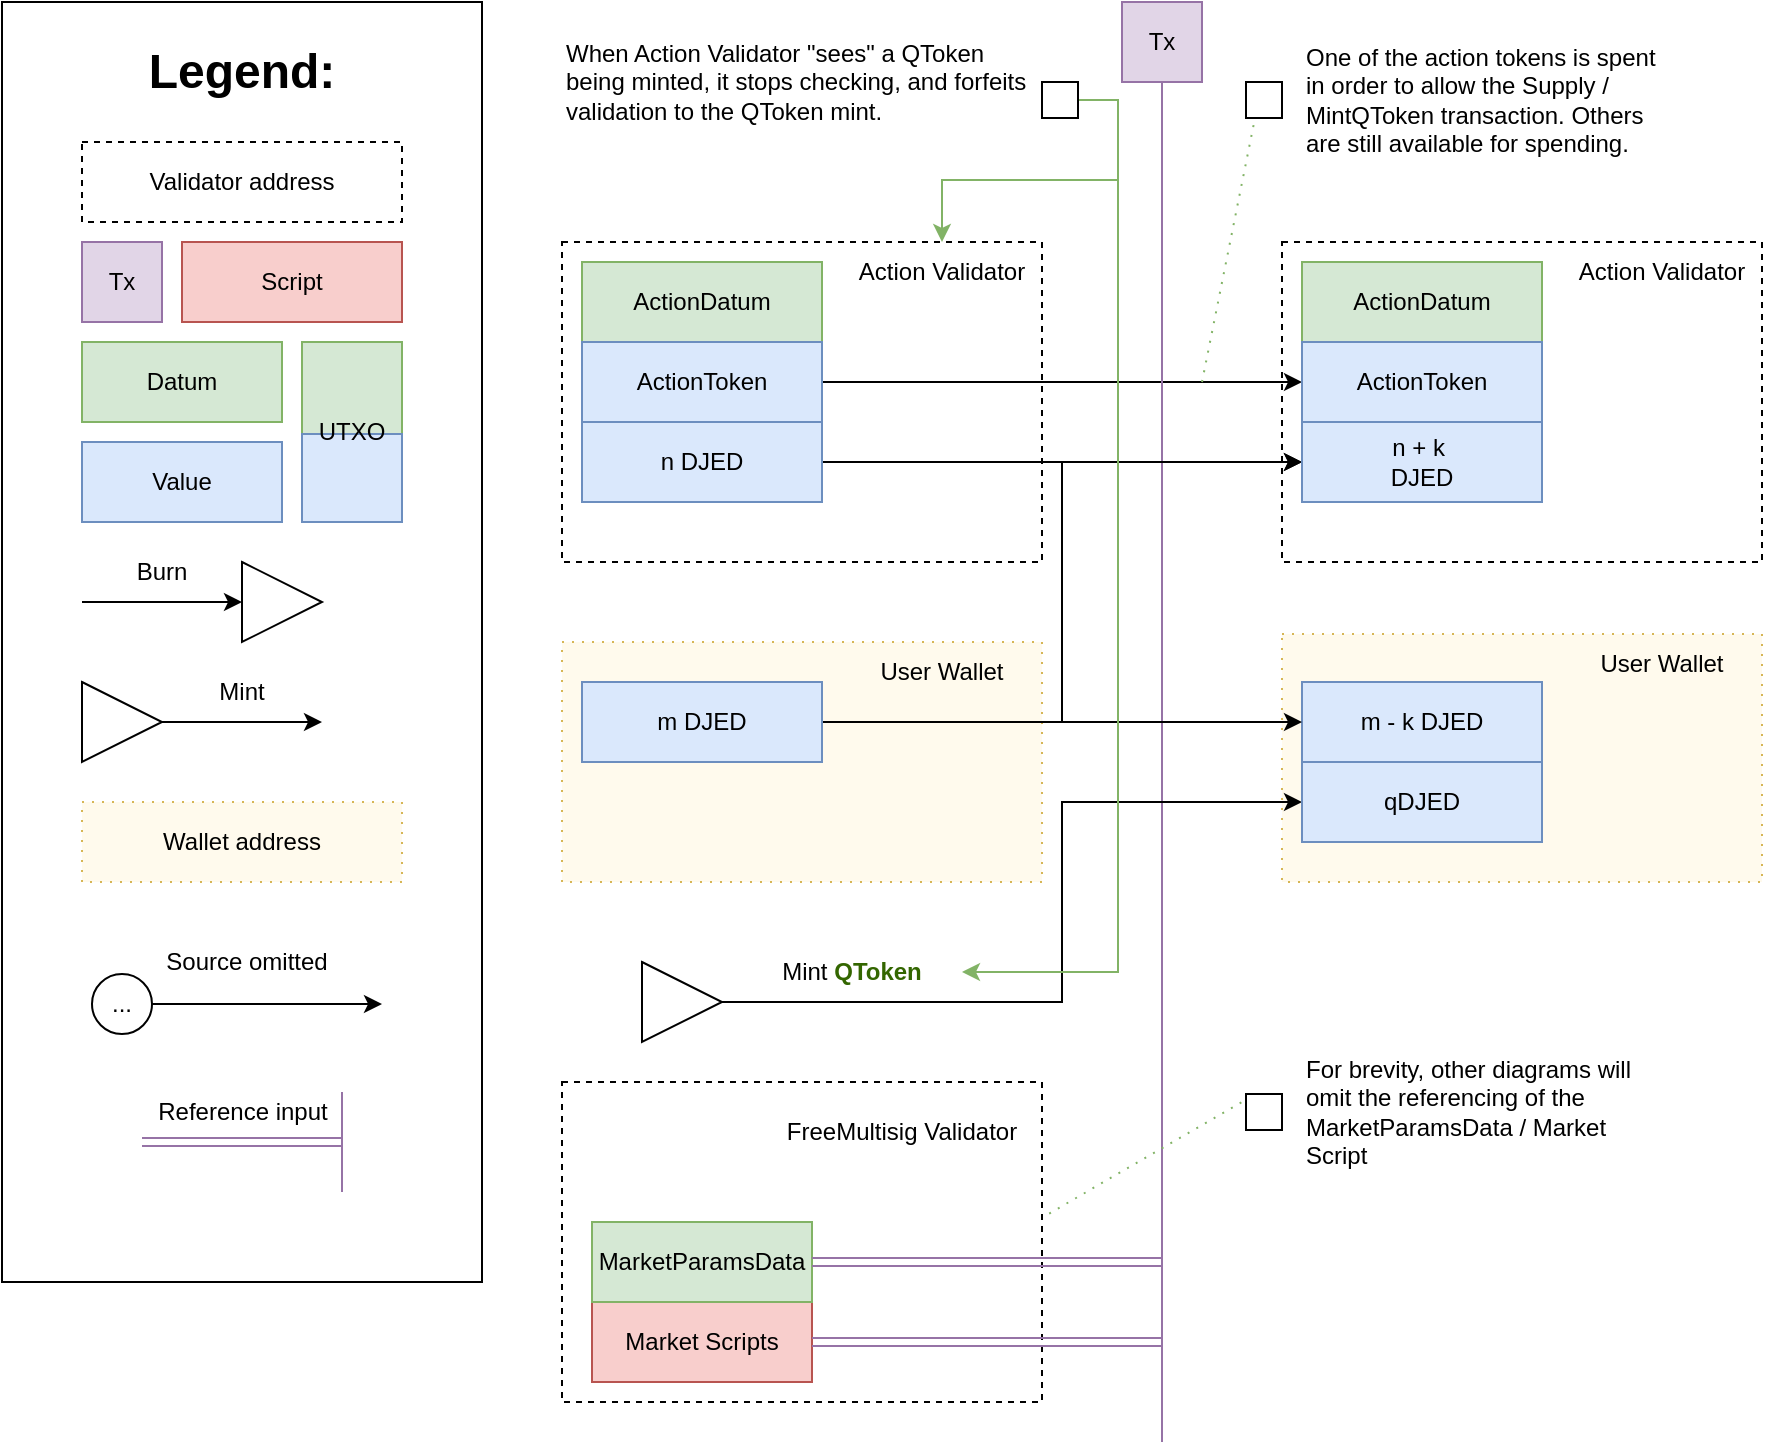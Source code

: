 <mxfile version="26.0.5">
  <diagram id="H6QaFsO8rmnWTCF_wPBy" name="Page-1">
    <mxGraphModel dx="372" dy="1038" grid="1" gridSize="10" guides="1" tooltips="1" connect="1" arrows="1" fold="1" page="1" pageScale="1" pageWidth="827" pageHeight="1169" math="0" shadow="0">
      <root>
        <mxCell id="0" />
        <mxCell id="1" parent="0" />
        <mxCell id="EeGm0gZwZ7Vt216GfbjX-38" value="" style="rounded=0;whiteSpace=wrap;html=1;fontSize=12;fillColor=none;dashed=1;horizontal=1;strokeColor=#000000;gradientColor=none;fontStyle=0" vertex="1" parent="1">
          <mxGeometry x="320" y="580" width="240" height="160" as="geometry" />
        </mxCell>
        <mxCell id="EeGm0gZwZ7Vt216GfbjX-18" value="" style="rounded=0;whiteSpace=wrap;html=1;fontSize=12;fillColor=#FFFAED;dashed=1;horizontal=1;dashPattern=1 4;strokeColor=#d6b656;" vertex="1" parent="1">
          <mxGeometry x="680" y="356" width="240" height="124" as="geometry" />
        </mxCell>
        <mxCell id="EeGm0gZwZ7Vt216GfbjX-16" value="" style="rounded=0;whiteSpace=wrap;html=1;fontSize=12;fillColor=#FFFAED;dashed=1;horizontal=1;dashPattern=1 4;strokeColor=#d6b656;" vertex="1" parent="1">
          <mxGeometry x="320" y="360" width="240" height="120" as="geometry" />
        </mxCell>
        <mxCell id="EeGm0gZwZ7Vt216GfbjX-5" value="" style="rounded=0;whiteSpace=wrap;html=1;fontSize=12;fillColor=none;dashed=1;horizontal=1;strokeColor=#000000;gradientColor=none;" vertex="1" parent="1">
          <mxGeometry x="320" y="160" width="240" height="160" as="geometry" />
        </mxCell>
        <mxCell id="tZ6FYn5pUXqPCZOTzb4P-23" value="" style="rounded=0;whiteSpace=wrap;html=1;fontSize=12;movable=0;resizable=0;rotatable=0;deletable=0;editable=0;locked=1;connectable=0;" parent="1" vertex="1">
          <mxGeometry x="40" y="40" width="240" height="640" as="geometry" />
        </mxCell>
        <mxCell id="tZ6FYn5pUXqPCZOTzb4P-2" value="Legend:" style="text;html=1;strokeColor=none;fillColor=none;align=center;verticalAlign=middle;whiteSpace=wrap;rounded=0;fontStyle=1;fontSize=24;" parent="1" vertex="1">
          <mxGeometry x="80" y="40" width="160" height="70" as="geometry" />
        </mxCell>
        <mxCell id="tZ6FYn5pUXqPCZOTzb4P-3" value="Validator address" style="rounded=0;whiteSpace=wrap;html=1;fontSize=12;fillColor=none;dashed=1;horizontal=1;strokeColor=#000000;gradientColor=none;" parent="1" vertex="1">
          <mxGeometry x="80" y="110" width="160" height="40" as="geometry" />
        </mxCell>
        <mxCell id="tZ6FYn5pUXqPCZOTzb4P-4" value="Tx" style="rounded=0;whiteSpace=wrap;html=1;fontSize=12;fillColor=#e1d5e7;horizontal=1;strokeColor=#9673a6;" parent="1" vertex="1">
          <mxGeometry x="80" y="160" width="40" height="40" as="geometry" />
        </mxCell>
        <mxCell id="tZ6FYn5pUXqPCZOTzb4P-5" value="&lt;div&gt;Datum&lt;/div&gt;" style="rounded=0;whiteSpace=wrap;html=1;fontSize=12;fillColor=#d5e8d4;horizontal=1;strokeColor=#82b366;" parent="1" vertex="1">
          <mxGeometry x="80" y="210" width="100" height="40" as="geometry" />
        </mxCell>
        <mxCell id="tZ6FYn5pUXqPCZOTzb4P-7" value="" style="rounded=0;whiteSpace=wrap;html=1;fontSize=12;fillColor=#d5e8d4;horizontal=1;strokeColor=#82b366;" parent="1" vertex="1">
          <mxGeometry x="190" y="210" width="50" height="46" as="geometry" />
        </mxCell>
        <mxCell id="tZ6FYn5pUXqPCZOTzb4P-8" value="Value" style="rounded=0;whiteSpace=wrap;html=1;fontSize=12;fillColor=#dae8fc;horizontal=1;strokeColor=#6c8ebf;" parent="1" vertex="1">
          <mxGeometry x="80" y="260" width="100" height="40" as="geometry" />
        </mxCell>
        <mxCell id="tZ6FYn5pUXqPCZOTzb4P-9" value="" style="rounded=0;whiteSpace=wrap;html=1;fontSize=12;fillColor=#dae8fc;horizontal=1;strokeColor=#6c8ebf;" parent="1" vertex="1">
          <mxGeometry x="190" y="256" width="50" height="44" as="geometry" />
        </mxCell>
        <mxCell id="tZ6FYn5pUXqPCZOTzb4P-10" value="UTXO" style="text;html=1;strokeColor=none;fillColor=none;align=center;verticalAlign=middle;whiteSpace=wrap;rounded=0;fontSize=12;" parent="1" vertex="1">
          <mxGeometry x="195" y="240" width="40" height="30" as="geometry" />
        </mxCell>
        <mxCell id="tZ6FYn5pUXqPCZOTzb4P-11" value="" style="triangle;whiteSpace=wrap;html=1;fontSize=12;strokeColor=default;fillColor=default;" parent="1" vertex="1">
          <mxGeometry x="160" y="320" width="40" height="40" as="geometry" />
        </mxCell>
        <mxCell id="tZ6FYn5pUXqPCZOTzb4P-14" value="" style="endArrow=classic;html=1;rounded=0;fontSize=12;entryX=0;entryY=0.5;entryDx=0;entryDy=0;" parent="1" target="tZ6FYn5pUXqPCZOTzb4P-11" edge="1">
          <mxGeometry width="50" height="50" relative="1" as="geometry">
            <mxPoint x="80" y="340" as="sourcePoint" />
            <mxPoint x="130" y="360" as="targetPoint" />
          </mxGeometry>
        </mxCell>
        <mxCell id="tZ6FYn5pUXqPCZOTzb4P-15" value="Burn" style="text;html=1;strokeColor=none;fillColor=none;align=center;verticalAlign=middle;whiteSpace=wrap;rounded=0;fontSize=12;" parent="1" vertex="1">
          <mxGeometry x="90" y="310" width="60" height="30" as="geometry" />
        </mxCell>
        <mxCell id="tZ6FYn5pUXqPCZOTzb4P-16" value="" style="triangle;whiteSpace=wrap;html=1;fontSize=12;strokeColor=default;fillColor=default;" parent="1" vertex="1">
          <mxGeometry x="80" y="380" width="40" height="40" as="geometry" />
        </mxCell>
        <mxCell id="tZ6FYn5pUXqPCZOTzb4P-19" value="" style="endArrow=classic;html=1;rounded=0;fontSize=12;exitX=1;exitY=0.5;exitDx=0;exitDy=0;" parent="1" source="tZ6FYn5pUXqPCZOTzb4P-16" edge="1">
          <mxGeometry width="50" height="50" relative="1" as="geometry">
            <mxPoint x="160" y="440" as="sourcePoint" />
            <mxPoint x="200" y="400" as="targetPoint" />
          </mxGeometry>
        </mxCell>
        <mxCell id="tZ6FYn5pUXqPCZOTzb4P-20" value="Mint" style="text;html=1;strokeColor=none;fillColor=none;align=center;verticalAlign=middle;whiteSpace=wrap;rounded=0;fontSize=12;" parent="1" vertex="1">
          <mxGeometry x="130" y="370" width="60" height="30" as="geometry" />
        </mxCell>
        <mxCell id="tZ6FYn5pUXqPCZOTzb4P-22" value="Wallet address" style="rounded=0;whiteSpace=wrap;html=1;fontSize=12;fillColor=#FFFAED;dashed=1;horizontal=1;dashPattern=1 4;strokeColor=#d6b656;" parent="1" vertex="1">
          <mxGeometry x="80" y="440" width="160" height="40" as="geometry" />
        </mxCell>
        <mxCell id="tZ6FYn5pUXqPCZOTzb4P-33" style="edgeStyle=orthogonalEdgeStyle;rounded=0;orthogonalLoop=1;jettySize=auto;html=1;exitX=1;exitY=0.5;exitDx=0;exitDy=0;fontSize=12;" parent="1" source="tZ6FYn5pUXqPCZOTzb4P-28" edge="1">
          <mxGeometry relative="1" as="geometry">
            <mxPoint x="230" y="541" as="targetPoint" />
          </mxGeometry>
        </mxCell>
        <mxCell id="tZ6FYn5pUXqPCZOTzb4P-28" value="..." style="ellipse;whiteSpace=wrap;html=1;aspect=fixed;fontSize=12;strokeColor=#000000;fillColor=none;gradientColor=none;" parent="1" vertex="1">
          <mxGeometry x="85" y="526" width="30" height="30" as="geometry" />
        </mxCell>
        <mxCell id="tZ6FYn5pUXqPCZOTzb4P-34" value="Source omitted" style="text;html=1;strokeColor=none;fillColor=none;align=center;verticalAlign=middle;whiteSpace=wrap;rounded=0;fontSize=12;" parent="1" vertex="1">
          <mxGeometry x="115" y="510" width="95" height="20" as="geometry" />
        </mxCell>
        <mxCell id="b7pU6-MSUaova8gma20N-1" value="Script" style="rounded=0;whiteSpace=wrap;html=1;fontSize=12;fillColor=#f8cecc;horizontal=1;strokeColor=#b85450;" parent="1" vertex="1">
          <mxGeometry x="130" y="160" width="110" height="40" as="geometry" />
        </mxCell>
        <mxCell id="b7pU6-MSUaova8gma20N-3" value="" style="endArrow=none;html=1;rounded=0;fillColor=#e1d5e7;strokeColor=#9673a6;" parent="1" edge="1">
          <mxGeometry width="50" height="50" relative="1" as="geometry">
            <mxPoint x="210" y="635" as="sourcePoint" />
            <mxPoint x="210" y="585" as="targetPoint" />
          </mxGeometry>
        </mxCell>
        <mxCell id="b7pU6-MSUaova8gma20N-4" value="" style="shape=link;html=1;rounded=0;fillColor=#e1d5e7;strokeColor=#9673a6;" parent="1" edge="1">
          <mxGeometry width="100" relative="1" as="geometry">
            <mxPoint x="110" y="610" as="sourcePoint" />
            <mxPoint x="210" y="610" as="targetPoint" />
          </mxGeometry>
        </mxCell>
        <mxCell id="b7pU6-MSUaova8gma20N-5" value="Reference input" style="text;html=1;strokeColor=none;fillColor=none;align=center;verticalAlign=middle;whiteSpace=wrap;rounded=0;fontSize=12;" parent="1" vertex="1">
          <mxGeometry x="112.5" y="585" width="95" height="20" as="geometry" />
        </mxCell>
        <mxCell id="EeGm0gZwZ7Vt216GfbjX-2" value="ActionDatum" style="rounded=0;whiteSpace=wrap;html=1;fontSize=12;fillColor=#d5e8d4;horizontal=1;strokeColor=#82b366;" vertex="1" parent="1">
          <mxGeometry x="330" y="170" width="120" height="40" as="geometry" />
        </mxCell>
        <mxCell id="EeGm0gZwZ7Vt216GfbjX-31" style="edgeStyle=orthogonalEdgeStyle;rounded=0;orthogonalLoop=1;jettySize=auto;html=1;entryX=0;entryY=0.5;entryDx=0;entryDy=0;" edge="1" parent="1" source="EeGm0gZwZ7Vt216GfbjX-3" target="EeGm0gZwZ7Vt216GfbjX-27">
          <mxGeometry relative="1" as="geometry" />
        </mxCell>
        <mxCell id="EeGm0gZwZ7Vt216GfbjX-3" value="ActionToken" style="rounded=0;whiteSpace=wrap;html=1;fontSize=12;fillColor=#dae8fc;horizontal=1;strokeColor=#6c8ebf;" vertex="1" parent="1">
          <mxGeometry x="330" y="210" width="120" height="40" as="geometry" />
        </mxCell>
        <mxCell id="EeGm0gZwZ7Vt216GfbjX-7" value="Action Validator" style="text;html=1;align=center;verticalAlign=middle;whiteSpace=wrap;rounded=0;" vertex="1" parent="1">
          <mxGeometry x="460" y="160" width="100" height="30" as="geometry" />
        </mxCell>
        <mxCell id="EeGm0gZwZ7Vt216GfbjX-32" style="edgeStyle=orthogonalEdgeStyle;rounded=0;orthogonalLoop=1;jettySize=auto;html=1;entryX=0;entryY=0.5;entryDx=0;entryDy=0;" edge="1" parent="1" source="EeGm0gZwZ7Vt216GfbjX-8" target="EeGm0gZwZ7Vt216GfbjX-29">
          <mxGeometry relative="1" as="geometry" />
        </mxCell>
        <mxCell id="EeGm0gZwZ7Vt216GfbjX-8" value="n DJED" style="rounded=0;whiteSpace=wrap;html=1;fontSize=12;fillColor=#dae8fc;horizontal=1;strokeColor=#6c8ebf;" vertex="1" parent="1">
          <mxGeometry x="330" y="250" width="120" height="40" as="geometry" />
        </mxCell>
        <mxCell id="EeGm0gZwZ7Vt216GfbjX-9" value="Tx" style="rounded=0;whiteSpace=wrap;html=1;fillColor=#e1d5e7;strokeColor=#9673a6;" vertex="1" parent="1">
          <mxGeometry x="600" y="40" width="40" height="40" as="geometry" />
        </mxCell>
        <mxCell id="EeGm0gZwZ7Vt216GfbjX-10" value="" style="endArrow=none;html=1;rounded=0;entryX=0.5;entryY=1;entryDx=0;entryDy=0;fillColor=#e1d5e7;strokeColor=#9673a6;" edge="1" parent="1" target="EeGm0gZwZ7Vt216GfbjX-9">
          <mxGeometry width="50" height="50" relative="1" as="geometry">
            <mxPoint x="620" y="760" as="sourcePoint" />
            <mxPoint x="620" y="130" as="targetPoint" />
          </mxGeometry>
        </mxCell>
        <mxCell id="EeGm0gZwZ7Vt216GfbjX-13" style="edgeStyle=orthogonalEdgeStyle;rounded=0;orthogonalLoop=1;jettySize=auto;html=1;entryX=0;entryY=0.5;entryDx=0;entryDy=0;exitX=1;exitY=0.5;exitDx=0;exitDy=0;" edge="1" parent="1" source="EeGm0gZwZ7Vt216GfbjX-12" target="EeGm0gZwZ7Vt216GfbjX-20">
          <mxGeometry relative="1" as="geometry">
            <mxPoint x="760" y="640" as="targetPoint" />
            <Array as="points">
              <mxPoint x="570" y="540" />
              <mxPoint x="570" y="440" />
            </Array>
          </mxGeometry>
        </mxCell>
        <mxCell id="EeGm0gZwZ7Vt216GfbjX-12" value="" style="triangle;whiteSpace=wrap;html=1;fontSize=12;strokeColor=default;fillColor=default;" vertex="1" parent="1">
          <mxGeometry x="360" y="520" width="40" height="40" as="geometry" />
        </mxCell>
        <mxCell id="EeGm0gZwZ7Vt216GfbjX-14" value="Mint &lt;span style=&quot;color: rgb(51, 102, 0);&quot;&gt;&lt;b&gt;QToken&lt;/b&gt;&lt;/span&gt;" style="text;html=1;align=center;verticalAlign=middle;whiteSpace=wrap;rounded=0;" vertex="1" parent="1">
          <mxGeometry x="410" y="510" width="110" height="30" as="geometry" />
        </mxCell>
        <mxCell id="EeGm0gZwZ7Vt216GfbjX-17" value="User Wallet" style="text;html=1;align=center;verticalAlign=middle;whiteSpace=wrap;rounded=0;" vertex="1" parent="1">
          <mxGeometry x="460" y="360" width="100" height="30" as="geometry" />
        </mxCell>
        <mxCell id="EeGm0gZwZ7Vt216GfbjX-19" value="User Wallet" style="text;html=1;align=center;verticalAlign=middle;whiteSpace=wrap;rounded=0;" vertex="1" parent="1">
          <mxGeometry x="820" y="356" width="100" height="30" as="geometry" />
        </mxCell>
        <mxCell id="EeGm0gZwZ7Vt216GfbjX-20" value="qDJED" style="rounded=0;whiteSpace=wrap;html=1;fontSize=12;fillColor=#dae8fc;horizontal=1;strokeColor=#6c8ebf;" vertex="1" parent="1">
          <mxGeometry x="690" y="420" width="120" height="40" as="geometry" />
        </mxCell>
        <mxCell id="EeGm0gZwZ7Vt216GfbjX-21" value="&lt;div&gt;m - k DJED&lt;/div&gt;" style="rounded=0;whiteSpace=wrap;html=1;fontSize=12;fillColor=#dae8fc;horizontal=1;strokeColor=#6c8ebf;" vertex="1" parent="1">
          <mxGeometry x="690" y="380" width="120" height="40" as="geometry" />
        </mxCell>
        <mxCell id="EeGm0gZwZ7Vt216GfbjX-24" style="edgeStyle=orthogonalEdgeStyle;rounded=0;orthogonalLoop=1;jettySize=auto;html=1;" edge="1" parent="1" source="EeGm0gZwZ7Vt216GfbjX-22" target="EeGm0gZwZ7Vt216GfbjX-21">
          <mxGeometry relative="1" as="geometry" />
        </mxCell>
        <mxCell id="EeGm0gZwZ7Vt216GfbjX-30" style="edgeStyle=orthogonalEdgeStyle;rounded=0;orthogonalLoop=1;jettySize=auto;html=1;entryX=0;entryY=0.5;entryDx=0;entryDy=0;" edge="1" parent="1" source="EeGm0gZwZ7Vt216GfbjX-22" target="EeGm0gZwZ7Vt216GfbjX-29">
          <mxGeometry relative="1" as="geometry" />
        </mxCell>
        <mxCell id="EeGm0gZwZ7Vt216GfbjX-22" value="m DJED" style="rounded=0;whiteSpace=wrap;html=1;fontSize=12;fillColor=#dae8fc;horizontal=1;strokeColor=#6c8ebf;" vertex="1" parent="1">
          <mxGeometry x="330" y="380" width="120" height="40" as="geometry" />
        </mxCell>
        <mxCell id="EeGm0gZwZ7Vt216GfbjX-25" value="" style="rounded=0;whiteSpace=wrap;html=1;fontSize=12;fillColor=none;dashed=1;horizontal=1;strokeColor=#000000;gradientColor=none;" vertex="1" parent="1">
          <mxGeometry x="680" y="160" width="240" height="160" as="geometry" />
        </mxCell>
        <mxCell id="EeGm0gZwZ7Vt216GfbjX-26" value="ActionDatum" style="rounded=0;whiteSpace=wrap;html=1;fontSize=12;fillColor=#d5e8d4;horizontal=1;strokeColor=#82b366;" vertex="1" parent="1">
          <mxGeometry x="690" y="170" width="120" height="40" as="geometry" />
        </mxCell>
        <mxCell id="EeGm0gZwZ7Vt216GfbjX-27" value="ActionToken" style="rounded=0;whiteSpace=wrap;html=1;fontSize=12;fillColor=#dae8fc;horizontal=1;strokeColor=#6c8ebf;" vertex="1" parent="1">
          <mxGeometry x="690" y="210" width="120" height="40" as="geometry" />
        </mxCell>
        <mxCell id="EeGm0gZwZ7Vt216GfbjX-28" value="Action Validator" style="text;html=1;align=center;verticalAlign=middle;whiteSpace=wrap;rounded=0;" vertex="1" parent="1">
          <mxGeometry x="820" y="160" width="100" height="30" as="geometry" />
        </mxCell>
        <mxCell id="EeGm0gZwZ7Vt216GfbjX-29" value="&lt;div&gt;n + k&amp;nbsp;&lt;/div&gt;&lt;div&gt;DJED&lt;/div&gt;" style="rounded=0;whiteSpace=wrap;html=1;fontSize=12;fillColor=#dae8fc;horizontal=1;strokeColor=#6c8ebf;" vertex="1" parent="1">
          <mxGeometry x="690" y="250" width="120" height="40" as="geometry" />
        </mxCell>
        <mxCell id="EeGm0gZwZ7Vt216GfbjX-35" value="Market Scripts" style="rounded=0;whiteSpace=wrap;html=1;fontSize=12;fillColor=#f8cecc;horizontal=1;strokeColor=#b85450;" vertex="1" parent="1">
          <mxGeometry x="335" y="690" width="110" height="40" as="geometry" />
        </mxCell>
        <mxCell id="EeGm0gZwZ7Vt216GfbjX-40" value="MarketParamsData" style="rounded=0;whiteSpace=wrap;html=1;fontSize=12;fillColor=#d5e8d4;horizontal=1;strokeColor=#82b366;" vertex="1" parent="1">
          <mxGeometry x="335" y="650" width="110" height="40" as="geometry" />
        </mxCell>
        <mxCell id="EeGm0gZwZ7Vt216GfbjX-41" value="FreeMultisig Validator" style="text;html=1;align=center;verticalAlign=middle;whiteSpace=wrap;rounded=0;" vertex="1" parent="1">
          <mxGeometry x="420" y="580" width="140" height="50" as="geometry" />
        </mxCell>
        <mxCell id="EeGm0gZwZ7Vt216GfbjX-42" value="" style="shape=link;html=1;rounded=0;fillColor=#e1d5e7;strokeColor=#9673a6;exitX=1;exitY=0.5;exitDx=0;exitDy=0;" edge="1" parent="1" source="EeGm0gZwZ7Vt216GfbjX-40">
          <mxGeometry width="100" relative="1" as="geometry">
            <mxPoint x="450" y="700" as="sourcePoint" />
            <mxPoint x="620" y="670" as="targetPoint" />
          </mxGeometry>
        </mxCell>
        <mxCell id="EeGm0gZwZ7Vt216GfbjX-43" value="" style="shape=link;html=1;rounded=0;fillColor=#e1d5e7;strokeColor=#9673a6;exitX=1;exitY=0.5;exitDx=0;exitDy=0;" edge="1" parent="1" source="EeGm0gZwZ7Vt216GfbjX-35">
          <mxGeometry width="100" relative="1" as="geometry">
            <mxPoint x="450" y="739.66" as="sourcePoint" />
            <mxPoint x="620" y="710" as="targetPoint" />
          </mxGeometry>
        </mxCell>
        <mxCell id="EeGm0gZwZ7Vt216GfbjX-44" value="For brevity, other diagrams will omit the referencing of the MarketParamsData / Market Script" style="text;html=1;whiteSpace=wrap;overflow=hidden;rounded=0;" vertex="1" parent="1">
          <mxGeometry x="690" y="560" width="180" height="120" as="geometry" />
        </mxCell>
        <mxCell id="EeGm0gZwZ7Vt216GfbjX-45" value="" style="endArrow=none;dashed=1;html=1;dashPattern=1 4;strokeWidth=1;rounded=0;exitX=1.015;exitY=0.411;exitDx=0;exitDy=0;exitPerimeter=0;fillColor=#d5e8d4;strokeColor=#82b366;" edge="1" parent="1" source="EeGm0gZwZ7Vt216GfbjX-38">
          <mxGeometry width="50" height="50" relative="1" as="geometry">
            <mxPoint x="610" y="680" as="sourcePoint" />
            <mxPoint x="660" y="590" as="targetPoint" />
          </mxGeometry>
        </mxCell>
        <mxCell id="EeGm0gZwZ7Vt216GfbjX-46" value="" style="shape=image;html=1;verticalAlign=top;verticalLabelPosition=bottom;labelBackgroundColor=#ffffff;imageAspect=0;aspect=fixed;image=https://cdn0.iconfinder.com/data/icons/evericons-24px-vol-2/24/lightbulb-128.png;imageBorder=default;" vertex="1" parent="1">
          <mxGeometry x="662" y="586" width="18" height="18" as="geometry" />
        </mxCell>
        <mxCell id="EeGm0gZwZ7Vt216GfbjX-47" value="" style="shape=image;html=1;verticalAlign=top;verticalLabelPosition=bottom;labelBackgroundColor=#ffffff;imageAspect=0;aspect=fixed;image=https://cdn0.iconfinder.com/data/icons/evericons-24px-vol-2/24/lightbulb-128.png;imageBorder=default;" vertex="1" parent="1">
          <mxGeometry x="662" y="80" width="18" height="18" as="geometry" />
        </mxCell>
        <mxCell id="EeGm0gZwZ7Vt216GfbjX-48" value="One of the action tokens is spent in order to allow the Supply / MintQToken transaction. Others are still available for spending." style="text;html=1;whiteSpace=wrap;overflow=hidden;rounded=0;" vertex="1" parent="1">
          <mxGeometry x="690" y="54" width="180" height="70" as="geometry" />
        </mxCell>
        <mxCell id="EeGm0gZwZ7Vt216GfbjX-49" value="" style="endArrow=none;dashed=1;html=1;dashPattern=1 4;strokeWidth=1;rounded=0;fillColor=#d5e8d4;strokeColor=#82b366;entryX=0.25;entryY=1;entryDx=0;entryDy=0;" edge="1" parent="1" target="EeGm0gZwZ7Vt216GfbjX-47">
          <mxGeometry width="50" height="50" relative="1" as="geometry">
            <mxPoint x="640" y="230" as="sourcePoint" />
            <mxPoint x="660" y="590" as="targetPoint" />
          </mxGeometry>
        </mxCell>
        <mxCell id="EeGm0gZwZ7Vt216GfbjX-51" value="When Action Validator &quot;sees&quot; a QToken being minted, it stops checking, and forfeits validation to the QToken mint." style="text;html=1;align=left;verticalAlign=middle;whiteSpace=wrap;rounded=0;" vertex="1" parent="1">
          <mxGeometry x="320" y="40" width="240" height="80" as="geometry" />
        </mxCell>
        <mxCell id="EeGm0gZwZ7Vt216GfbjX-53" style="edgeStyle=orthogonalEdgeStyle;rounded=0;orthogonalLoop=1;jettySize=auto;html=1;exitX=1;exitY=0.5;exitDx=0;exitDy=0;fillColor=#d5e8d4;strokeColor=#82b366;" edge="1" parent="1" source="EeGm0gZwZ7Vt216GfbjX-52" target="EeGm0gZwZ7Vt216GfbjX-7">
          <mxGeometry relative="1" as="geometry" />
        </mxCell>
        <mxCell id="EeGm0gZwZ7Vt216GfbjX-54" style="edgeStyle=orthogonalEdgeStyle;rounded=0;orthogonalLoop=1;jettySize=auto;html=1;exitX=1;exitY=0.5;exitDx=0;exitDy=0;entryX=1;entryY=0.5;entryDx=0;entryDy=0;fillColor=#d5e8d4;strokeColor=#82b366;" edge="1" parent="1" source="EeGm0gZwZ7Vt216GfbjX-52" target="EeGm0gZwZ7Vt216GfbjX-14">
          <mxGeometry relative="1" as="geometry" />
        </mxCell>
        <mxCell id="EeGm0gZwZ7Vt216GfbjX-52" value="" style="shape=image;html=1;verticalAlign=top;verticalLabelPosition=bottom;labelBackgroundColor=default;imageAspect=0;aspect=fixed;image=https://cdn0.iconfinder.com/data/icons/evericons-24px-vol-2/24/lightbulb-128.png;imageBackground=default;fontColor=default;labelBorderColor=none;imageBorder=default;" vertex="1" parent="1">
          <mxGeometry x="560" y="80" width="18" height="18" as="geometry" />
        </mxCell>
      </root>
    </mxGraphModel>
  </diagram>
</mxfile>
